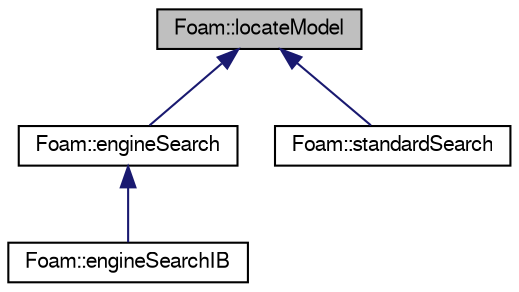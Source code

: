 digraph "Foam::locateModel"
{
  edge [fontname="FreeSans",fontsize="10",labelfontname="FreeSans",labelfontsize="10"];
  node [fontname="FreeSans",fontsize="10",shape=record];
  Node1 [label="Foam::locateModel",height=0.2,width=0.4,color="black", fillcolor="grey75", style="filled" fontcolor="black"];
  Node1 -> Node2 [dir="back",color="midnightblue",fontsize="10",style="solid",fontname="FreeSans"];
  Node2 [label="Foam::engineSearch",height=0.2,width=0.4,color="black", fillcolor="white", style="filled",URL="$classFoam_1_1engineSearch.html"];
  Node2 -> Node3 [dir="back",color="midnightblue",fontsize="10",style="solid",fontname="FreeSans"];
  Node3 [label="Foam::engineSearchIB",height=0.2,width=0.4,color="black", fillcolor="white", style="filled",URL="$classFoam_1_1engineSearchIB.html"];
  Node1 -> Node4 [dir="back",color="midnightblue",fontsize="10",style="solid",fontname="FreeSans"];
  Node4 [label="Foam::standardSearch",height=0.2,width=0.4,color="black", fillcolor="white", style="filled",URL="$classFoam_1_1standardSearch.html"];
}
